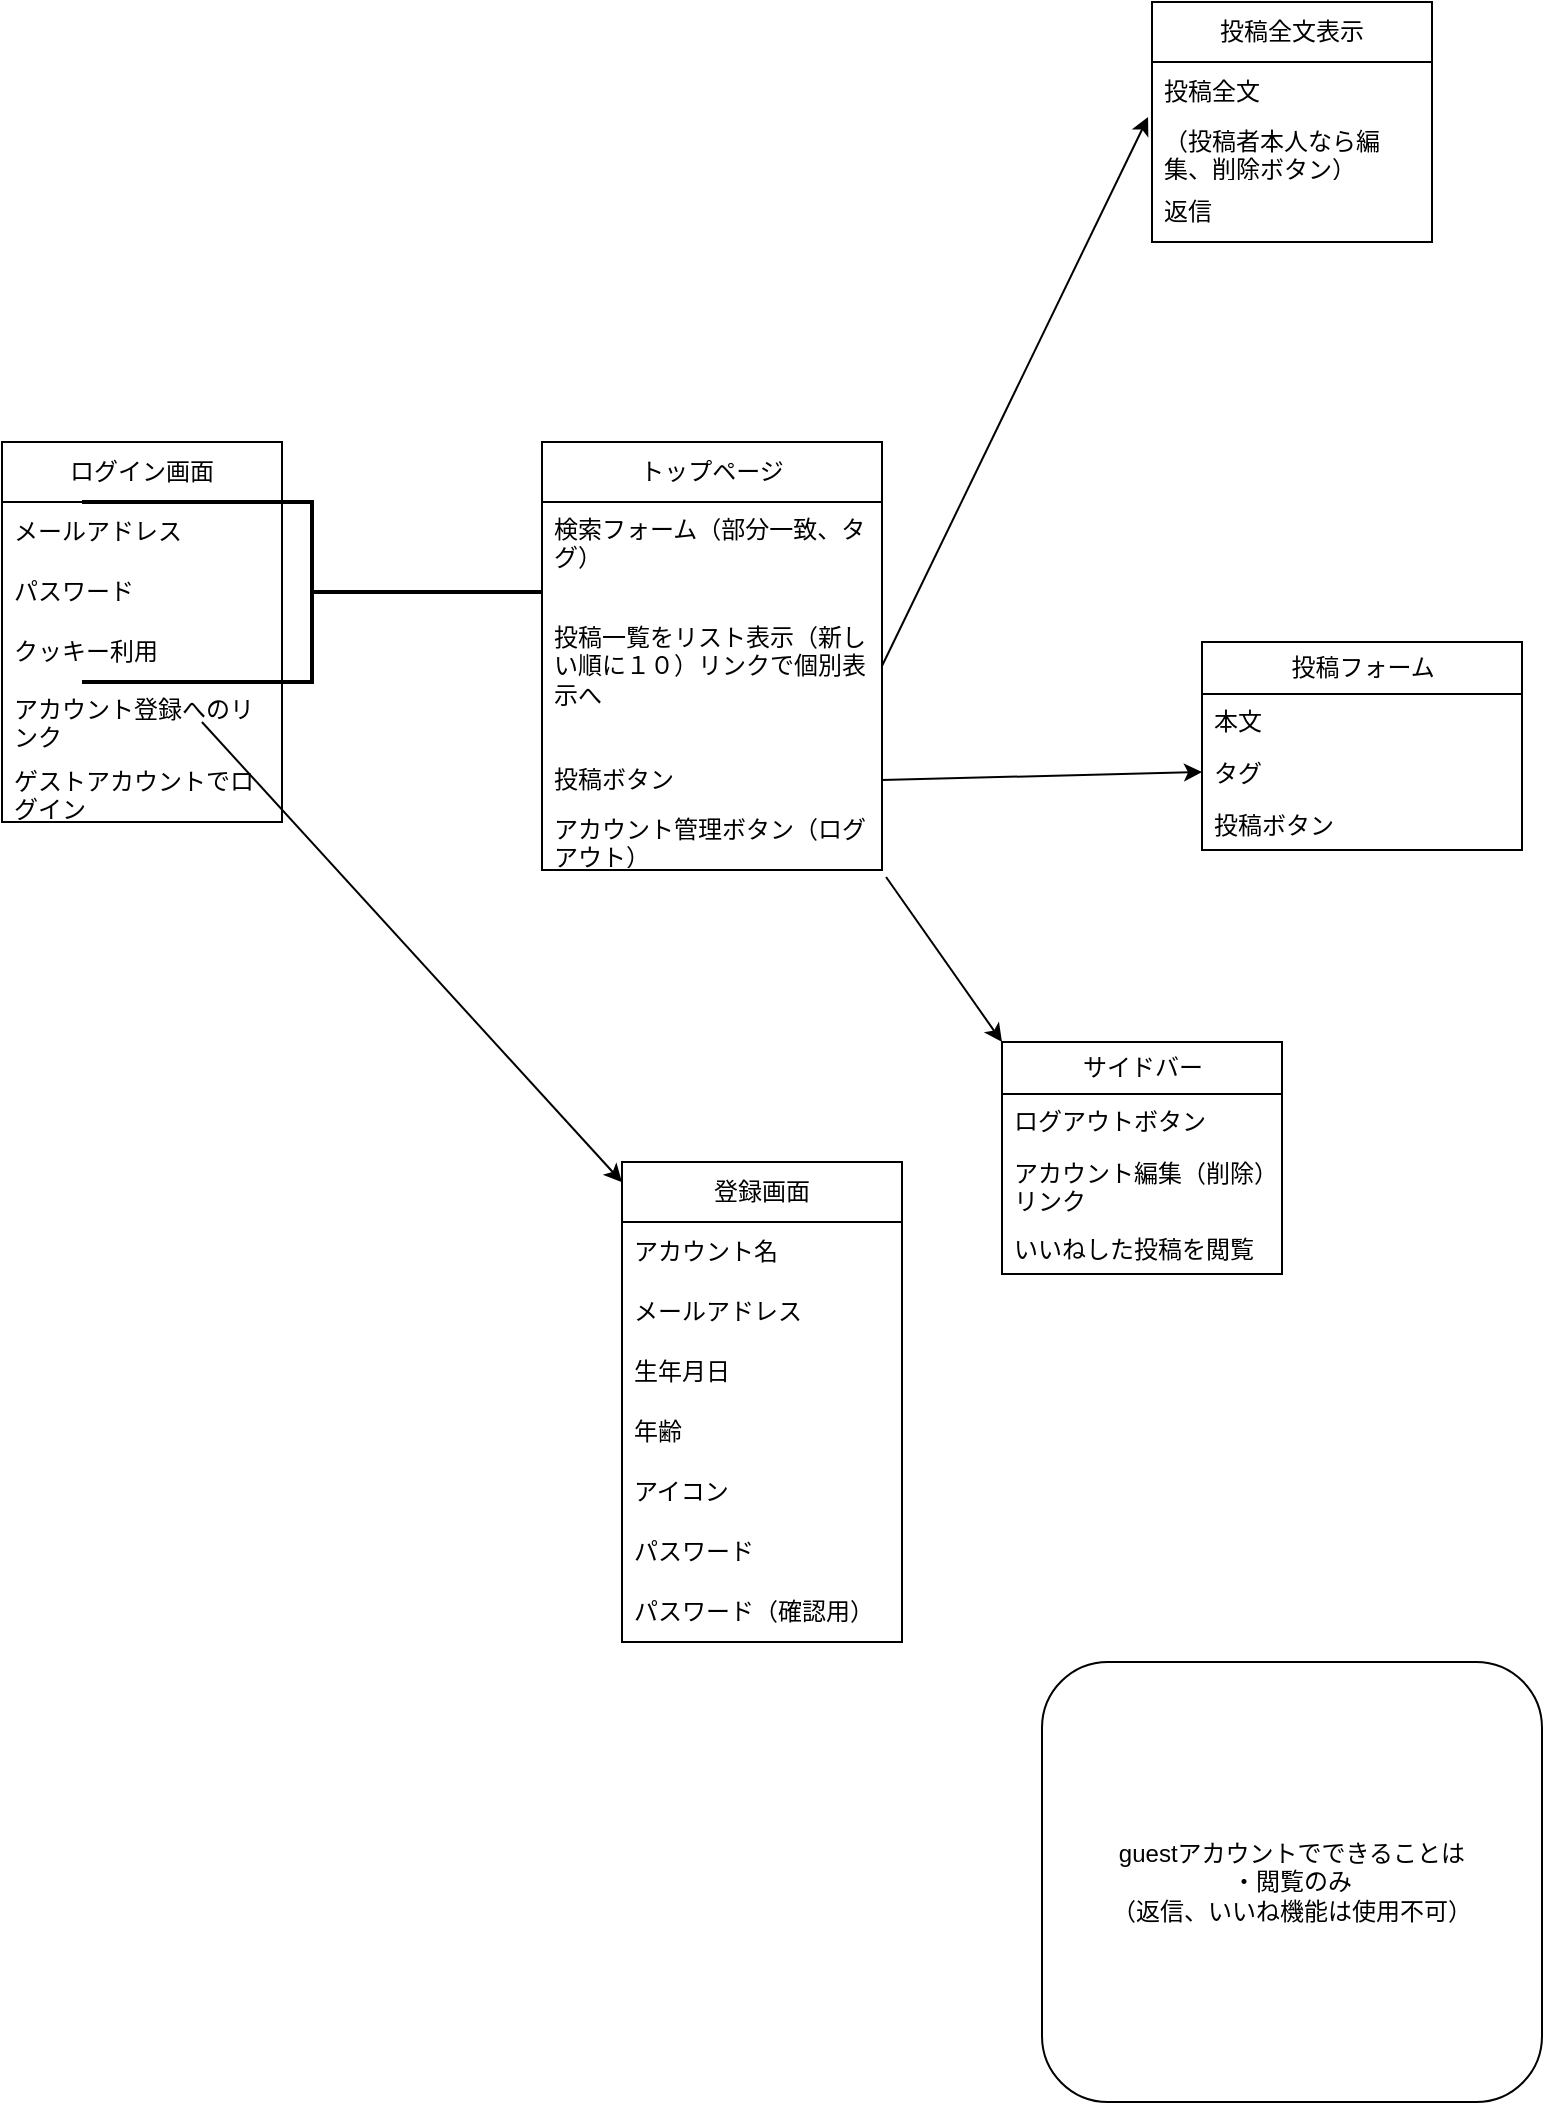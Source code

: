 <mxfile version="21.7.4" type="github">
  <diagram name="ページ1" id="uc0xYlX_7S8COR2VCs6C">
    <mxGraphModel dx="1224" dy="630" grid="1" gridSize="10" guides="1" tooltips="1" connect="1" arrows="1" fold="1" page="1" pageScale="1" pageWidth="827" pageHeight="1169" math="0" shadow="0">
      <root>
        <mxCell id="0" />
        <mxCell id="1" parent="0" />
        <mxCell id="0sGkQjk5bs8zjl_wV_Zd-2" value="ログイン画面" style="swimlane;fontStyle=0;childLayout=stackLayout;horizontal=1;startSize=30;horizontalStack=0;resizeParent=1;resizeParentMax=0;resizeLast=0;collapsible=1;marginBottom=0;whiteSpace=wrap;html=1;" vertex="1" parent="1">
          <mxGeometry x="10" y="280" width="140" height="190" as="geometry" />
        </mxCell>
        <mxCell id="0sGkQjk5bs8zjl_wV_Zd-3" value="メールアドレス" style="text;strokeColor=none;fillColor=none;align=left;verticalAlign=middle;spacingLeft=4;spacingRight=4;overflow=hidden;points=[[0,0.5],[1,0.5]];portConstraint=eastwest;rotatable=0;whiteSpace=wrap;html=1;" vertex="1" parent="0sGkQjk5bs8zjl_wV_Zd-2">
          <mxGeometry y="30" width="140" height="30" as="geometry" />
        </mxCell>
        <mxCell id="0sGkQjk5bs8zjl_wV_Zd-4" value="パスワード" style="text;strokeColor=none;fillColor=none;align=left;verticalAlign=middle;spacingLeft=4;spacingRight=4;overflow=hidden;points=[[0,0.5],[1,0.5]];portConstraint=eastwest;rotatable=0;whiteSpace=wrap;html=1;" vertex="1" parent="0sGkQjk5bs8zjl_wV_Zd-2">
          <mxGeometry y="60" width="140" height="30" as="geometry" />
        </mxCell>
        <mxCell id="0sGkQjk5bs8zjl_wV_Zd-5" value="クッキー利用" style="text;strokeColor=none;fillColor=none;align=left;verticalAlign=middle;spacingLeft=4;spacingRight=4;overflow=hidden;points=[[0,0.5],[1,0.5]];portConstraint=eastwest;rotatable=0;whiteSpace=wrap;html=1;" vertex="1" parent="0sGkQjk5bs8zjl_wV_Zd-2">
          <mxGeometry y="90" width="140" height="30" as="geometry" />
        </mxCell>
        <mxCell id="0sGkQjk5bs8zjl_wV_Zd-8" value="アカウント登録へのリンク" style="text;strokeColor=none;fillColor=none;align=left;verticalAlign=top;spacingLeft=4;spacingRight=4;overflow=hidden;rotatable=0;points=[[0,0.5],[1,0.5]];portConstraint=eastwest;whiteSpace=wrap;html=1;" vertex="1" parent="0sGkQjk5bs8zjl_wV_Zd-2">
          <mxGeometry y="120" width="140" height="40" as="geometry" />
        </mxCell>
        <mxCell id="0sGkQjk5bs8zjl_wV_Zd-71" value="ゲストアカウントでログイン" style="text;strokeColor=none;fillColor=none;align=left;verticalAlign=middle;spacingLeft=4;spacingRight=4;overflow=hidden;points=[[0,0.5],[1,0.5]];portConstraint=eastwest;rotatable=0;whiteSpace=wrap;html=1;" vertex="1" parent="0sGkQjk5bs8zjl_wV_Zd-2">
          <mxGeometry y="160" width="140" height="30" as="geometry" />
        </mxCell>
        <mxCell id="0sGkQjk5bs8zjl_wV_Zd-14" value="" style="endArrow=classic;html=1;rounded=0;exitX=0.714;exitY=0.5;exitDx=0;exitDy=0;exitPerimeter=0;entryX=0;entryY=0.042;entryDx=0;entryDy=0;entryPerimeter=0;" edge="1" parent="1" source="0sGkQjk5bs8zjl_wV_Zd-8" target="0sGkQjk5bs8zjl_wV_Zd-15">
          <mxGeometry width="50" height="50" relative="1" as="geometry">
            <mxPoint x="201" y="249" as="sourcePoint" />
            <mxPoint x="160" y="510" as="targetPoint" />
          </mxGeometry>
        </mxCell>
        <mxCell id="0sGkQjk5bs8zjl_wV_Zd-15" value="登録画面" style="swimlane;fontStyle=0;childLayout=stackLayout;horizontal=1;startSize=30;horizontalStack=0;resizeParent=1;resizeParentMax=0;resizeLast=0;collapsible=1;marginBottom=0;whiteSpace=wrap;html=1;" vertex="1" parent="1">
          <mxGeometry x="320" y="640" width="140" height="240" as="geometry" />
        </mxCell>
        <mxCell id="0sGkQjk5bs8zjl_wV_Zd-21" value="アカウント名" style="text;strokeColor=none;fillColor=none;align=left;verticalAlign=middle;spacingLeft=4;spacingRight=4;overflow=hidden;points=[[0,0.5],[1,0.5]];portConstraint=eastwest;rotatable=0;whiteSpace=wrap;html=1;" vertex="1" parent="0sGkQjk5bs8zjl_wV_Zd-15">
          <mxGeometry y="30" width="140" height="30" as="geometry" />
        </mxCell>
        <mxCell id="0sGkQjk5bs8zjl_wV_Zd-19" value="メールアドレス" style="text;strokeColor=none;fillColor=none;align=left;verticalAlign=middle;spacingLeft=4;spacingRight=4;overflow=hidden;points=[[0,0.5],[1,0.5]];portConstraint=eastwest;rotatable=0;whiteSpace=wrap;html=1;" vertex="1" parent="0sGkQjk5bs8zjl_wV_Zd-15">
          <mxGeometry y="60" width="140" height="30" as="geometry" />
        </mxCell>
        <mxCell id="0sGkQjk5bs8zjl_wV_Zd-20" value="生年月日" style="text;strokeColor=none;fillColor=none;align=left;verticalAlign=middle;spacingLeft=4;spacingRight=4;overflow=hidden;points=[[0,0.5],[1,0.5]];portConstraint=eastwest;rotatable=0;whiteSpace=wrap;html=1;" vertex="1" parent="0sGkQjk5bs8zjl_wV_Zd-15">
          <mxGeometry y="90" width="140" height="30" as="geometry" />
        </mxCell>
        <mxCell id="0sGkQjk5bs8zjl_wV_Zd-17" value="年齢" style="text;strokeColor=none;fillColor=none;align=left;verticalAlign=middle;spacingLeft=4;spacingRight=4;overflow=hidden;points=[[0,0.5],[1,0.5]];portConstraint=eastwest;rotatable=0;whiteSpace=wrap;html=1;" vertex="1" parent="0sGkQjk5bs8zjl_wV_Zd-15">
          <mxGeometry y="120" width="140" height="30" as="geometry" />
        </mxCell>
        <mxCell id="0sGkQjk5bs8zjl_wV_Zd-18" value="アイコン" style="text;strokeColor=none;fillColor=none;align=left;verticalAlign=middle;spacingLeft=4;spacingRight=4;overflow=hidden;points=[[0,0.5],[1,0.5]];portConstraint=eastwest;rotatable=0;whiteSpace=wrap;html=1;" vertex="1" parent="0sGkQjk5bs8zjl_wV_Zd-15">
          <mxGeometry y="150" width="140" height="30" as="geometry" />
        </mxCell>
        <mxCell id="0sGkQjk5bs8zjl_wV_Zd-24" value="パスワード" style="text;strokeColor=none;fillColor=none;align=left;verticalAlign=middle;spacingLeft=4;spacingRight=4;overflow=hidden;points=[[0,0.5],[1,0.5]];portConstraint=eastwest;rotatable=0;whiteSpace=wrap;html=1;" vertex="1" parent="0sGkQjk5bs8zjl_wV_Zd-15">
          <mxGeometry y="180" width="140" height="30" as="geometry" />
        </mxCell>
        <mxCell id="0sGkQjk5bs8zjl_wV_Zd-26" value="パスワード（確認用）" style="text;strokeColor=none;fillColor=none;align=left;verticalAlign=middle;spacingLeft=4;spacingRight=4;overflow=hidden;points=[[0,0.5],[1,0.5]];portConstraint=eastwest;rotatable=0;whiteSpace=wrap;html=1;" vertex="1" parent="0sGkQjk5bs8zjl_wV_Zd-15">
          <mxGeometry y="210" width="140" height="30" as="geometry" />
        </mxCell>
        <mxCell id="0sGkQjk5bs8zjl_wV_Zd-27" value="トップページ" style="swimlane;fontStyle=0;childLayout=stackLayout;horizontal=1;startSize=30;horizontalStack=0;resizeParent=1;resizeParentMax=0;resizeLast=0;collapsible=1;marginBottom=0;whiteSpace=wrap;html=1;" vertex="1" parent="1">
          <mxGeometry x="280" y="280" width="170" height="214" as="geometry" />
        </mxCell>
        <mxCell id="0sGkQjk5bs8zjl_wV_Zd-37" value="検索フォーム（部分一致、タグ）" style="text;strokeColor=none;fillColor=none;align=left;verticalAlign=top;spacingLeft=4;spacingRight=4;overflow=hidden;rotatable=0;points=[[0,0.5],[1,0.5]];portConstraint=eastwest;whiteSpace=wrap;html=1;" vertex="1" parent="0sGkQjk5bs8zjl_wV_Zd-27">
          <mxGeometry y="30" width="170" height="40" as="geometry" />
        </mxCell>
        <mxCell id="0sGkQjk5bs8zjl_wV_Zd-28" value="投稿一覧をリスト表示（新しい順に１０）リンクで個別表示へ" style="text;strokeColor=none;fillColor=none;align=left;verticalAlign=middle;spacingLeft=4;spacingRight=4;overflow=hidden;points=[[0,0.5],[1,0.5]];portConstraint=eastwest;rotatable=0;whiteSpace=wrap;html=1;" vertex="1" parent="0sGkQjk5bs8zjl_wV_Zd-27">
          <mxGeometry y="70" width="170" height="84" as="geometry" />
        </mxCell>
        <mxCell id="0sGkQjk5bs8zjl_wV_Zd-29" value="投稿ボタン" style="text;strokeColor=none;fillColor=none;align=left;verticalAlign=middle;spacingLeft=4;spacingRight=4;overflow=hidden;points=[[0,0.5],[1,0.5]];portConstraint=eastwest;rotatable=0;whiteSpace=wrap;html=1;" vertex="1" parent="0sGkQjk5bs8zjl_wV_Zd-27">
          <mxGeometry y="154" width="170" height="30" as="geometry" />
        </mxCell>
        <mxCell id="0sGkQjk5bs8zjl_wV_Zd-30" value="アカウント管理ボタン（ログアウト）" style="text;strokeColor=none;fillColor=none;align=left;verticalAlign=middle;spacingLeft=4;spacingRight=4;overflow=hidden;points=[[0,0.5],[1,0.5]];portConstraint=eastwest;rotatable=0;whiteSpace=wrap;html=1;" vertex="1" parent="0sGkQjk5bs8zjl_wV_Zd-27">
          <mxGeometry y="184" width="170" height="30" as="geometry" />
        </mxCell>
        <mxCell id="0sGkQjk5bs8zjl_wV_Zd-40" value="投稿フォーム" style="swimlane;fontStyle=0;childLayout=stackLayout;horizontal=1;startSize=26;fillColor=none;horizontalStack=0;resizeParent=1;resizeParentMax=0;resizeLast=0;collapsible=1;marginBottom=0;html=1;" vertex="1" parent="1">
          <mxGeometry x="610" y="380" width="160" height="104" as="geometry" />
        </mxCell>
        <mxCell id="0sGkQjk5bs8zjl_wV_Zd-41" value="本文" style="text;strokeColor=none;fillColor=none;align=left;verticalAlign=top;spacingLeft=4;spacingRight=4;overflow=hidden;rotatable=0;points=[[0,0.5],[1,0.5]];portConstraint=eastwest;whiteSpace=wrap;html=1;" vertex="1" parent="0sGkQjk5bs8zjl_wV_Zd-40">
          <mxGeometry y="26" width="160" height="26" as="geometry" />
        </mxCell>
        <mxCell id="0sGkQjk5bs8zjl_wV_Zd-42" value="タグ" style="text;strokeColor=none;fillColor=none;align=left;verticalAlign=top;spacingLeft=4;spacingRight=4;overflow=hidden;rotatable=0;points=[[0,0.5],[1,0.5]];portConstraint=eastwest;whiteSpace=wrap;html=1;" vertex="1" parent="0sGkQjk5bs8zjl_wV_Zd-40">
          <mxGeometry y="52" width="160" height="26" as="geometry" />
        </mxCell>
        <mxCell id="0sGkQjk5bs8zjl_wV_Zd-43" value="投稿ボタン" style="text;strokeColor=none;fillColor=none;align=left;verticalAlign=top;spacingLeft=4;spacingRight=4;overflow=hidden;rotatable=0;points=[[0,0.5],[1,0.5]];portConstraint=eastwest;whiteSpace=wrap;html=1;" vertex="1" parent="0sGkQjk5bs8zjl_wV_Zd-40">
          <mxGeometry y="78" width="160" height="26" as="geometry" />
        </mxCell>
        <mxCell id="0sGkQjk5bs8zjl_wV_Zd-45" value="" style="strokeWidth=2;html=1;shape=mxgraph.flowchart.annotation_2;align=left;labelPosition=right;pointerEvents=1;direction=west;" vertex="1" parent="1">
          <mxGeometry x="50" y="310" width="230" height="90" as="geometry" />
        </mxCell>
        <mxCell id="0sGkQjk5bs8zjl_wV_Zd-47" value="サイドバー" style="swimlane;fontStyle=0;childLayout=stackLayout;horizontal=1;startSize=26;fillColor=none;horizontalStack=0;resizeParent=1;resizeParentMax=0;resizeLast=0;collapsible=1;marginBottom=0;html=1;" vertex="1" parent="1">
          <mxGeometry x="510" y="580" width="140" height="116" as="geometry" />
        </mxCell>
        <mxCell id="0sGkQjk5bs8zjl_wV_Zd-48" value="ログアウトボタン" style="text;strokeColor=none;fillColor=none;align=left;verticalAlign=top;spacingLeft=4;spacingRight=4;overflow=hidden;rotatable=0;points=[[0,0.5],[1,0.5]];portConstraint=eastwest;whiteSpace=wrap;html=1;" vertex="1" parent="0sGkQjk5bs8zjl_wV_Zd-47">
          <mxGeometry y="26" width="140" height="26" as="geometry" />
        </mxCell>
        <mxCell id="0sGkQjk5bs8zjl_wV_Zd-49" value="アカウント編集（削除）リンク" style="text;strokeColor=none;fillColor=none;align=left;verticalAlign=top;spacingLeft=4;spacingRight=4;overflow=hidden;rotatable=0;points=[[0,0.5],[1,0.5]];portConstraint=eastwest;whiteSpace=wrap;html=1;" vertex="1" parent="0sGkQjk5bs8zjl_wV_Zd-47">
          <mxGeometry y="52" width="140" height="38" as="geometry" />
        </mxCell>
        <mxCell id="0sGkQjk5bs8zjl_wV_Zd-50" value="いいねした投稿を閲覧" style="text;strokeColor=none;fillColor=none;align=left;verticalAlign=top;spacingLeft=4;spacingRight=4;overflow=hidden;rotatable=0;points=[[0,0.5],[1,0.5]];portConstraint=eastwest;whiteSpace=wrap;html=1;" vertex="1" parent="0sGkQjk5bs8zjl_wV_Zd-47">
          <mxGeometry y="90" width="140" height="26" as="geometry" />
        </mxCell>
        <mxCell id="0sGkQjk5bs8zjl_wV_Zd-51" value="" style="endArrow=classic;html=1;rounded=0;entryX=0;entryY=0.5;entryDx=0;entryDy=0;exitX=1;exitY=0.5;exitDx=0;exitDy=0;" edge="1" parent="1" source="0sGkQjk5bs8zjl_wV_Zd-29" target="0sGkQjk5bs8zjl_wV_Zd-42">
          <mxGeometry width="50" height="50" relative="1" as="geometry">
            <mxPoint x="440" y="200.5" as="sourcePoint" />
            <mxPoint x="650" y="200.5" as="targetPoint" />
          </mxGeometry>
        </mxCell>
        <mxCell id="0sGkQjk5bs8zjl_wV_Zd-54" value="" style="endArrow=classic;html=1;rounded=0;exitX=1.012;exitY=1.117;exitDx=0;exitDy=0;exitPerimeter=0;entryX=0;entryY=0;entryDx=0;entryDy=0;" edge="1" parent="1" source="0sGkQjk5bs8zjl_wV_Zd-30" target="0sGkQjk5bs8zjl_wV_Zd-47">
          <mxGeometry width="50" height="50" relative="1" as="geometry">
            <mxPoint x="520" y="350" as="sourcePoint" />
            <mxPoint x="620" y="350" as="targetPoint" />
          </mxGeometry>
        </mxCell>
        <mxCell id="0sGkQjk5bs8zjl_wV_Zd-63" value="投稿全文表示" style="swimlane;fontStyle=0;childLayout=stackLayout;horizontal=1;startSize=30;horizontalStack=0;resizeParent=1;resizeParentMax=0;resizeLast=0;collapsible=1;marginBottom=0;whiteSpace=wrap;html=1;" vertex="1" parent="1">
          <mxGeometry x="585" y="60" width="140" height="120" as="geometry" />
        </mxCell>
        <mxCell id="0sGkQjk5bs8zjl_wV_Zd-64" value="投稿全文" style="text;strokeColor=none;fillColor=none;align=left;verticalAlign=middle;spacingLeft=4;spacingRight=4;overflow=hidden;points=[[0,0.5],[1,0.5]];portConstraint=eastwest;rotatable=0;whiteSpace=wrap;html=1;" vertex="1" parent="0sGkQjk5bs8zjl_wV_Zd-63">
          <mxGeometry y="30" width="140" height="30" as="geometry" />
        </mxCell>
        <mxCell id="0sGkQjk5bs8zjl_wV_Zd-66" value="（投稿者本人なら編集、削除ボタン）" style="text;strokeColor=none;fillColor=none;align=left;verticalAlign=middle;spacingLeft=4;spacingRight=4;overflow=hidden;points=[[0,0.5],[1,0.5]];portConstraint=eastwest;rotatable=0;whiteSpace=wrap;html=1;" vertex="1" parent="0sGkQjk5bs8zjl_wV_Zd-63">
          <mxGeometry y="60" width="140" height="30" as="geometry" />
        </mxCell>
        <mxCell id="0sGkQjk5bs8zjl_wV_Zd-65" value="返信" style="text;strokeColor=none;fillColor=none;align=left;verticalAlign=middle;spacingLeft=4;spacingRight=4;overflow=hidden;points=[[0,0.5],[1,0.5]];portConstraint=eastwest;rotatable=0;whiteSpace=wrap;html=1;" vertex="1" parent="0sGkQjk5bs8zjl_wV_Zd-63">
          <mxGeometry y="90" width="140" height="30" as="geometry" />
        </mxCell>
        <mxCell id="0sGkQjk5bs8zjl_wV_Zd-67" value="" style="endArrow=classic;html=1;rounded=0;entryX=-0.014;entryY=0.917;entryDx=0;entryDy=0;entryPerimeter=0;exitX=1;exitY=0.5;exitDx=0;exitDy=0;" edge="1" parent="1" source="0sGkQjk5bs8zjl_wV_Zd-28" target="0sGkQjk5bs8zjl_wV_Zd-64">
          <mxGeometry width="50" height="50" relative="1" as="geometry">
            <mxPoint x="540" y="150" as="sourcePoint" />
            <mxPoint x="590" y="100" as="targetPoint" />
          </mxGeometry>
        </mxCell>
        <mxCell id="0sGkQjk5bs8zjl_wV_Zd-76" value="guestアカウントでできることは&lt;br&gt;・閲覧のみ&lt;br&gt;（返信、いいね機能は使用不可）" style="rounded=1;whiteSpace=wrap;html=1;" vertex="1" parent="1">
          <mxGeometry x="530" y="890" width="250" height="220" as="geometry" />
        </mxCell>
      </root>
    </mxGraphModel>
  </diagram>
</mxfile>
